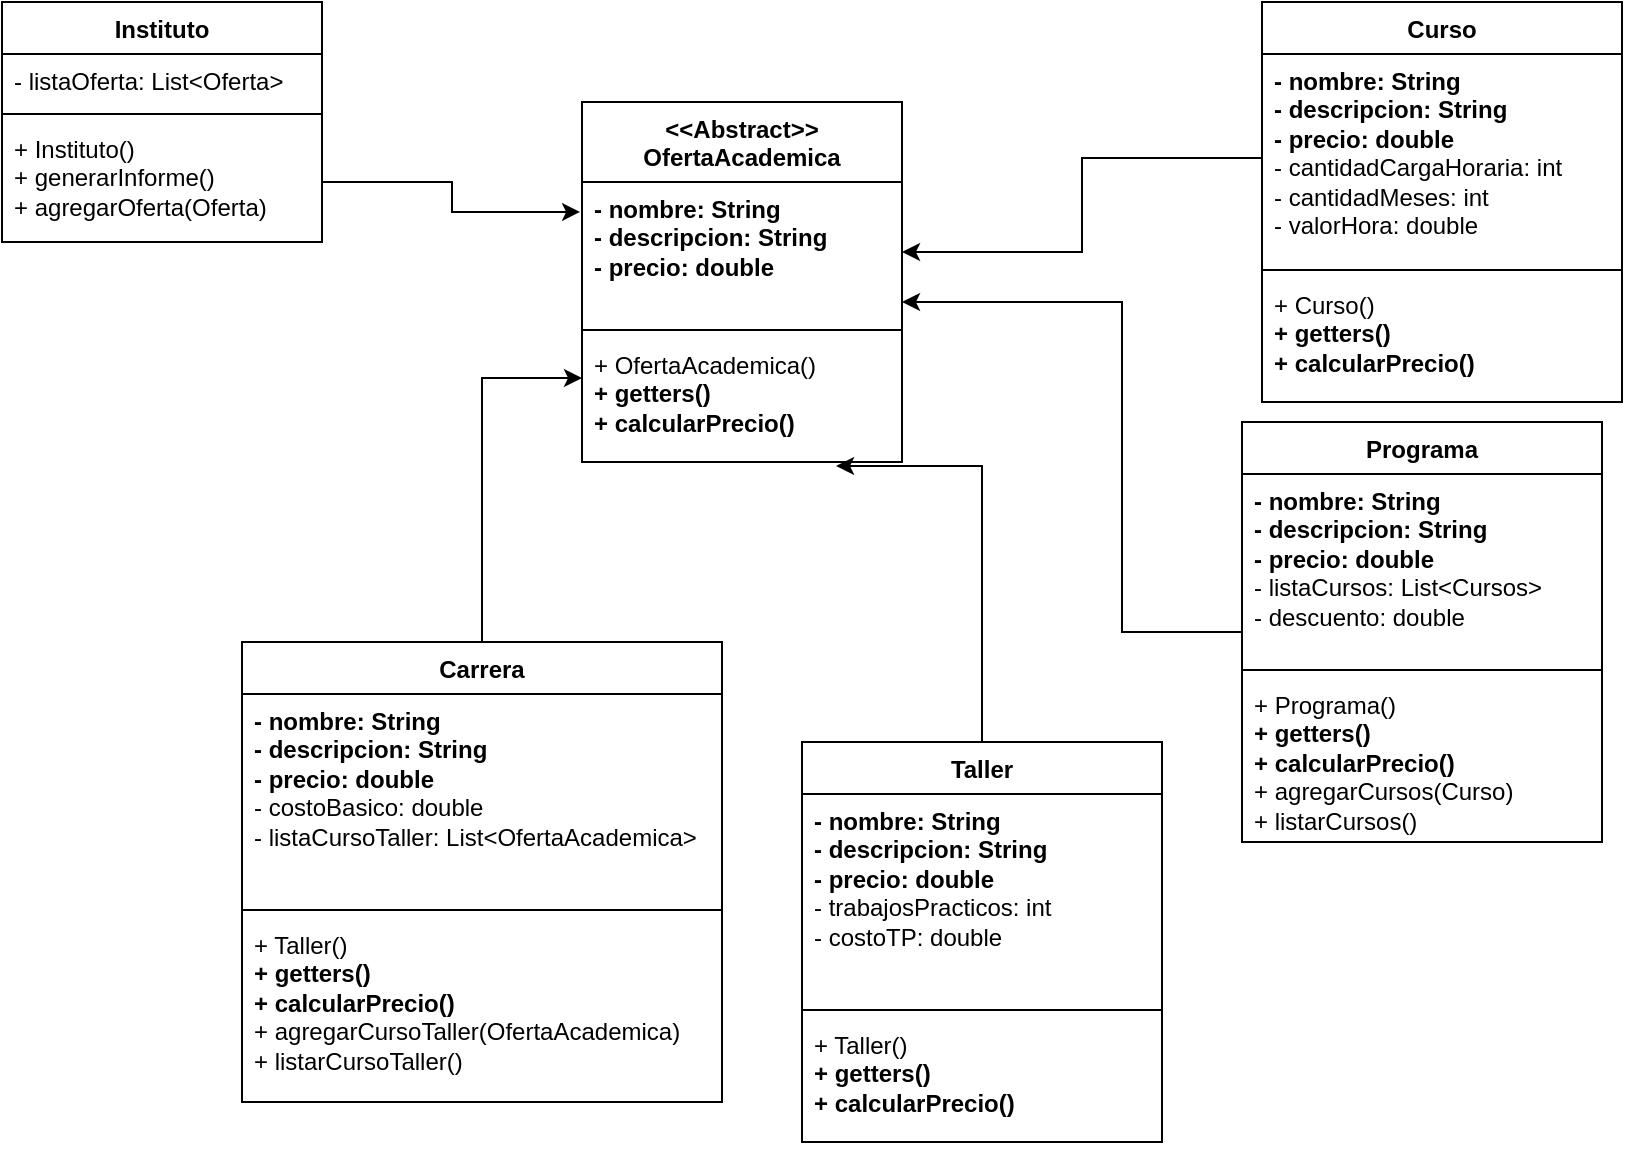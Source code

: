 <mxfile version="22.1.5" type="device">
  <diagram name="Page-1" id="Cy9goMQKKYnspFdInBqu">
    <mxGraphModel dx="1674" dy="779" grid="1" gridSize="10" guides="1" tooltips="1" connect="1" arrows="1" fold="1" page="1" pageScale="1" pageWidth="850" pageHeight="1100" math="0" shadow="0">
      <root>
        <mxCell id="0" />
        <mxCell id="1" parent="0" />
        <mxCell id="J_DjWisITVP8W53_KxlS-1" value="&amp;lt;&amp;lt;Abstract&amp;gt;&amp;gt;&lt;br&gt;OfertaAcademica" style="swimlane;fontStyle=1;align=center;verticalAlign=top;childLayout=stackLayout;horizontal=1;startSize=40;horizontalStack=0;resizeParent=1;resizeParentMax=0;resizeLast=0;collapsible=1;marginBottom=0;whiteSpace=wrap;html=1;" vertex="1" parent="1">
          <mxGeometry x="300" y="70" width="160" height="180" as="geometry" />
        </mxCell>
        <mxCell id="J_DjWisITVP8W53_KxlS-2" value="&lt;b&gt;- nombre: String&lt;br&gt;- descripcion: String&lt;br&gt;- precio: double&lt;/b&gt;" style="text;strokeColor=none;fillColor=none;align=left;verticalAlign=top;spacingLeft=4;spacingRight=4;overflow=hidden;rotatable=0;points=[[0,0.5],[1,0.5]];portConstraint=eastwest;whiteSpace=wrap;html=1;" vertex="1" parent="J_DjWisITVP8W53_KxlS-1">
          <mxGeometry y="40" width="160" height="70" as="geometry" />
        </mxCell>
        <mxCell id="J_DjWisITVP8W53_KxlS-3" value="" style="line;strokeWidth=1;fillColor=none;align=left;verticalAlign=middle;spacingTop=-1;spacingLeft=3;spacingRight=3;rotatable=0;labelPosition=right;points=[];portConstraint=eastwest;strokeColor=inherit;" vertex="1" parent="J_DjWisITVP8W53_KxlS-1">
          <mxGeometry y="110" width="160" height="8" as="geometry" />
        </mxCell>
        <mxCell id="J_DjWisITVP8W53_KxlS-4" value="+ OfertaAcademica()&lt;br&gt;&lt;b&gt;+ getters()&lt;br&gt;+ calcularPrecio()&lt;/b&gt;" style="text;strokeColor=none;fillColor=none;align=left;verticalAlign=top;spacingLeft=4;spacingRight=4;overflow=hidden;rotatable=0;points=[[0,0.5],[1,0.5]];portConstraint=eastwest;whiteSpace=wrap;html=1;" vertex="1" parent="J_DjWisITVP8W53_KxlS-1">
          <mxGeometry y="118" width="160" height="62" as="geometry" />
        </mxCell>
        <mxCell id="J_DjWisITVP8W53_KxlS-5" value="Curso" style="swimlane;fontStyle=1;align=center;verticalAlign=top;childLayout=stackLayout;horizontal=1;startSize=26;horizontalStack=0;resizeParent=1;resizeParentMax=0;resizeLast=0;collapsible=1;marginBottom=0;whiteSpace=wrap;html=1;" vertex="1" parent="1">
          <mxGeometry x="640" y="20" width="180" height="200" as="geometry" />
        </mxCell>
        <mxCell id="J_DjWisITVP8W53_KxlS-6" value="&lt;span style=&quot;border-color: var(--border-color);&quot;&gt;&lt;b&gt;- nombre: String&lt;/b&gt;&lt;br style=&quot;border-color: var(--border-color);&quot;&gt;&lt;b&gt;- descripcion: String&lt;/b&gt;&lt;br style=&quot;border-color: var(--border-color);&quot;&gt;&lt;b&gt;- precio: double&lt;/b&gt;&lt;br&gt;- cantidadCargaHoraria: int&lt;br&gt;- cantidadMeses: int&lt;br&gt;- valorHora: double&lt;br&gt;&lt;/span&gt;" style="text;strokeColor=none;fillColor=none;align=left;verticalAlign=top;spacingLeft=4;spacingRight=4;overflow=hidden;rotatable=0;points=[[0,0.5],[1,0.5]];portConstraint=eastwest;whiteSpace=wrap;html=1;" vertex="1" parent="J_DjWisITVP8W53_KxlS-5">
          <mxGeometry y="26" width="180" height="104" as="geometry" />
        </mxCell>
        <mxCell id="J_DjWisITVP8W53_KxlS-7" value="" style="line;strokeWidth=1;fillColor=none;align=left;verticalAlign=middle;spacingTop=-1;spacingLeft=3;spacingRight=3;rotatable=0;labelPosition=right;points=[];portConstraint=eastwest;strokeColor=inherit;" vertex="1" parent="J_DjWisITVP8W53_KxlS-5">
          <mxGeometry y="130" width="180" height="8" as="geometry" />
        </mxCell>
        <mxCell id="J_DjWisITVP8W53_KxlS-8" value="+ Curso()&lt;br style=&quot;border-color: var(--border-color);&quot;&gt;&lt;b style=&quot;border-color: var(--border-color);&quot;&gt;+ getters()&lt;br style=&quot;border-color: var(--border-color);&quot;&gt;+ calcularPrecio()&lt;/b&gt;" style="text;strokeColor=none;fillColor=none;align=left;verticalAlign=top;spacingLeft=4;spacingRight=4;overflow=hidden;rotatable=0;points=[[0,0.5],[1,0.5]];portConstraint=eastwest;whiteSpace=wrap;html=1;" vertex="1" parent="J_DjWisITVP8W53_KxlS-5">
          <mxGeometry y="138" width="180" height="62" as="geometry" />
        </mxCell>
        <mxCell id="J_DjWisITVP8W53_KxlS-9" value="Instituto" style="swimlane;fontStyle=1;align=center;verticalAlign=top;childLayout=stackLayout;horizontal=1;startSize=26;horizontalStack=0;resizeParent=1;resizeParentMax=0;resizeLast=0;collapsible=1;marginBottom=0;whiteSpace=wrap;html=1;" vertex="1" parent="1">
          <mxGeometry x="10" y="20" width="160" height="120" as="geometry" />
        </mxCell>
        <mxCell id="J_DjWisITVP8W53_KxlS-10" value="- listaOferta: List&amp;lt;Oferta&amp;gt;" style="text;strokeColor=none;fillColor=none;align=left;verticalAlign=top;spacingLeft=4;spacingRight=4;overflow=hidden;rotatable=0;points=[[0,0.5],[1,0.5]];portConstraint=eastwest;whiteSpace=wrap;html=1;" vertex="1" parent="J_DjWisITVP8W53_KxlS-9">
          <mxGeometry y="26" width="160" height="26" as="geometry" />
        </mxCell>
        <mxCell id="J_DjWisITVP8W53_KxlS-11" value="" style="line;strokeWidth=1;fillColor=none;align=left;verticalAlign=middle;spacingTop=-1;spacingLeft=3;spacingRight=3;rotatable=0;labelPosition=right;points=[];portConstraint=eastwest;strokeColor=inherit;" vertex="1" parent="J_DjWisITVP8W53_KxlS-9">
          <mxGeometry y="52" width="160" height="8" as="geometry" />
        </mxCell>
        <mxCell id="J_DjWisITVP8W53_KxlS-12" value="+ Instituto()&lt;br&gt;+ generarInforme()&lt;br&gt;+ agregarOferta(Oferta)&lt;br&gt;" style="text;strokeColor=none;fillColor=none;align=left;verticalAlign=top;spacingLeft=4;spacingRight=4;overflow=hidden;rotatable=0;points=[[0,0.5],[1,0.5]];portConstraint=eastwest;whiteSpace=wrap;html=1;" vertex="1" parent="J_DjWisITVP8W53_KxlS-9">
          <mxGeometry y="60" width="160" height="60" as="geometry" />
        </mxCell>
        <mxCell id="J_DjWisITVP8W53_KxlS-18" style="edgeStyle=orthogonalEdgeStyle;rounded=0;orthogonalLoop=1;jettySize=auto;html=1;entryX=1;entryY=0.5;entryDx=0;entryDy=0;" edge="1" parent="1" source="J_DjWisITVP8W53_KxlS-6" target="J_DjWisITVP8W53_KxlS-2">
          <mxGeometry relative="1" as="geometry" />
        </mxCell>
        <mxCell id="J_DjWisITVP8W53_KxlS-21" value="Programa" style="swimlane;fontStyle=1;align=center;verticalAlign=top;childLayout=stackLayout;horizontal=1;startSize=26;horizontalStack=0;resizeParent=1;resizeParentMax=0;resizeLast=0;collapsible=1;marginBottom=0;whiteSpace=wrap;html=1;" vertex="1" parent="1">
          <mxGeometry x="630" y="230" width="180" height="210" as="geometry" />
        </mxCell>
        <mxCell id="J_DjWisITVP8W53_KxlS-22" value="&lt;span style=&quot;border-color: var(--border-color);&quot;&gt;&lt;b&gt;- nombre: String&lt;/b&gt;&lt;br style=&quot;border-color: var(--border-color);&quot;&gt;&lt;b&gt;- descripcion: String&lt;/b&gt;&lt;br style=&quot;border-color: var(--border-color);&quot;&gt;&lt;b&gt;- precio: double&lt;/b&gt;&lt;br&gt;- listaCursos: List&amp;lt;Cursos&amp;gt;&lt;br&gt;- descuento: double&lt;br&gt;&lt;/span&gt;" style="text;strokeColor=none;fillColor=none;align=left;verticalAlign=top;spacingLeft=4;spacingRight=4;overflow=hidden;rotatable=0;points=[[0,0.5],[1,0.5]];portConstraint=eastwest;whiteSpace=wrap;html=1;" vertex="1" parent="J_DjWisITVP8W53_KxlS-21">
          <mxGeometry y="26" width="180" height="94" as="geometry" />
        </mxCell>
        <mxCell id="J_DjWisITVP8W53_KxlS-23" value="" style="line;strokeWidth=1;fillColor=none;align=left;verticalAlign=middle;spacingTop=-1;spacingLeft=3;spacingRight=3;rotatable=0;labelPosition=right;points=[];portConstraint=eastwest;strokeColor=inherit;" vertex="1" parent="J_DjWisITVP8W53_KxlS-21">
          <mxGeometry y="120" width="180" height="8" as="geometry" />
        </mxCell>
        <mxCell id="J_DjWisITVP8W53_KxlS-24" value="+ Programa()&lt;br style=&quot;border-color: var(--border-color);&quot;&gt;&lt;span style=&quot;border-color: var(--border-color);&quot;&gt;&lt;b&gt;+ getters()&lt;/b&gt;&lt;br style=&quot;border-color: var(--border-color);&quot;&gt;&lt;b&gt;+ calcularPrecio()&lt;/b&gt;&lt;br&gt;+ agregarCursos(Curso)&lt;br&gt;+ listarCursos()&lt;br&gt;&lt;/span&gt;" style="text;strokeColor=none;fillColor=none;align=left;verticalAlign=top;spacingLeft=4;spacingRight=4;overflow=hidden;rotatable=0;points=[[0,0.5],[1,0.5]];portConstraint=eastwest;whiteSpace=wrap;html=1;" vertex="1" parent="J_DjWisITVP8W53_KxlS-21">
          <mxGeometry y="128" width="180" height="82" as="geometry" />
        </mxCell>
        <mxCell id="J_DjWisITVP8W53_KxlS-25" style="edgeStyle=orthogonalEdgeStyle;rounded=0;orthogonalLoop=1;jettySize=auto;html=1;exitX=1;exitY=0.5;exitDx=0;exitDy=0;entryX=-0.006;entryY=0.214;entryDx=0;entryDy=0;entryPerimeter=0;" edge="1" parent="1" source="J_DjWisITVP8W53_KxlS-12" target="J_DjWisITVP8W53_KxlS-2">
          <mxGeometry relative="1" as="geometry" />
        </mxCell>
        <mxCell id="J_DjWisITVP8W53_KxlS-26" style="edgeStyle=orthogonalEdgeStyle;rounded=0;orthogonalLoop=1;jettySize=auto;html=1;entryX=1;entryY=0.857;entryDx=0;entryDy=0;entryPerimeter=0;" edge="1" parent="1" source="J_DjWisITVP8W53_KxlS-21" target="J_DjWisITVP8W53_KxlS-2">
          <mxGeometry relative="1" as="geometry">
            <Array as="points">
              <mxPoint x="570" y="335" />
              <mxPoint x="570" y="170" />
            </Array>
          </mxGeometry>
        </mxCell>
        <mxCell id="J_DjWisITVP8W53_KxlS-27" value="Taller" style="swimlane;fontStyle=1;align=center;verticalAlign=top;childLayout=stackLayout;horizontal=1;startSize=26;horizontalStack=0;resizeParent=1;resizeParentMax=0;resizeLast=0;collapsible=1;marginBottom=0;whiteSpace=wrap;html=1;" vertex="1" parent="1">
          <mxGeometry x="410" y="390" width="180" height="200" as="geometry" />
        </mxCell>
        <mxCell id="J_DjWisITVP8W53_KxlS-28" value="&lt;span style=&quot;border-color: var(--border-color);&quot;&gt;&lt;b&gt;- nombre: String&lt;/b&gt;&lt;br style=&quot;border-color: var(--border-color);&quot;&gt;&lt;b&gt;- descripcion: String&lt;/b&gt;&lt;br style=&quot;border-color: var(--border-color);&quot;&gt;&lt;b&gt;- precio: double&lt;/b&gt;&lt;br&gt;- trabajosPracticos: int&lt;br&gt;- costoTP: double&lt;br&gt;&lt;/span&gt;" style="text;strokeColor=none;fillColor=none;align=left;verticalAlign=top;spacingLeft=4;spacingRight=4;overflow=hidden;rotatable=0;points=[[0,0.5],[1,0.5]];portConstraint=eastwest;whiteSpace=wrap;html=1;" vertex="1" parent="J_DjWisITVP8W53_KxlS-27">
          <mxGeometry y="26" width="180" height="104" as="geometry" />
        </mxCell>
        <mxCell id="J_DjWisITVP8W53_KxlS-29" value="" style="line;strokeWidth=1;fillColor=none;align=left;verticalAlign=middle;spacingTop=-1;spacingLeft=3;spacingRight=3;rotatable=0;labelPosition=right;points=[];portConstraint=eastwest;strokeColor=inherit;" vertex="1" parent="J_DjWisITVP8W53_KxlS-27">
          <mxGeometry y="130" width="180" height="8" as="geometry" />
        </mxCell>
        <mxCell id="J_DjWisITVP8W53_KxlS-30" value="+ Taller()&lt;br style=&quot;border-color: var(--border-color);&quot;&gt;&lt;b style=&quot;border-color: var(--border-color);&quot;&gt;+ getters()&lt;br style=&quot;border-color: var(--border-color);&quot;&gt;+ calcularPrecio()&lt;/b&gt;" style="text;strokeColor=none;fillColor=none;align=left;verticalAlign=top;spacingLeft=4;spacingRight=4;overflow=hidden;rotatable=0;points=[[0,0.5],[1,0.5]];portConstraint=eastwest;whiteSpace=wrap;html=1;" vertex="1" parent="J_DjWisITVP8W53_KxlS-27">
          <mxGeometry y="138" width="180" height="62" as="geometry" />
        </mxCell>
        <mxCell id="J_DjWisITVP8W53_KxlS-31" style="edgeStyle=orthogonalEdgeStyle;rounded=0;orthogonalLoop=1;jettySize=auto;html=1;exitX=0.5;exitY=0;exitDx=0;exitDy=0;entryX=0.794;entryY=1.032;entryDx=0;entryDy=0;entryPerimeter=0;" edge="1" parent="1" source="J_DjWisITVP8W53_KxlS-27" target="J_DjWisITVP8W53_KxlS-4">
          <mxGeometry relative="1" as="geometry" />
        </mxCell>
        <mxCell id="J_DjWisITVP8W53_KxlS-32" value="Carrera" style="swimlane;fontStyle=1;align=center;verticalAlign=top;childLayout=stackLayout;horizontal=1;startSize=26;horizontalStack=0;resizeParent=1;resizeParentMax=0;resizeLast=0;collapsible=1;marginBottom=0;whiteSpace=wrap;html=1;" vertex="1" parent="1">
          <mxGeometry x="130" y="340" width="240" height="230" as="geometry" />
        </mxCell>
        <mxCell id="J_DjWisITVP8W53_KxlS-33" value="&lt;span style=&quot;border-color: var(--border-color);&quot;&gt;&lt;b&gt;- nombre: String&lt;/b&gt;&lt;br style=&quot;border-color: var(--border-color);&quot;&gt;&lt;b&gt;- descripcion: String&lt;/b&gt;&lt;br style=&quot;border-color: var(--border-color);&quot;&gt;&lt;b&gt;- precio: double&lt;/b&gt;&lt;br&gt;- costoBasico: double&lt;br&gt;- listaCursoTaller: List&amp;lt;OfertaAcademica&amp;gt;&lt;br&gt;&lt;/span&gt;" style="text;strokeColor=none;fillColor=none;align=left;verticalAlign=top;spacingLeft=4;spacingRight=4;overflow=hidden;rotatable=0;points=[[0,0.5],[1,0.5]];portConstraint=eastwest;whiteSpace=wrap;html=1;" vertex="1" parent="J_DjWisITVP8W53_KxlS-32">
          <mxGeometry y="26" width="240" height="104" as="geometry" />
        </mxCell>
        <mxCell id="J_DjWisITVP8W53_KxlS-34" value="" style="line;strokeWidth=1;fillColor=none;align=left;verticalAlign=middle;spacingTop=-1;spacingLeft=3;spacingRight=3;rotatable=0;labelPosition=right;points=[];portConstraint=eastwest;strokeColor=inherit;" vertex="1" parent="J_DjWisITVP8W53_KxlS-32">
          <mxGeometry y="130" width="240" height="8" as="geometry" />
        </mxCell>
        <mxCell id="J_DjWisITVP8W53_KxlS-35" value="+ Taller()&lt;br style=&quot;border-color: var(--border-color);&quot;&gt;&lt;span style=&quot;border-color: var(--border-color);&quot;&gt;&lt;b&gt;+ getters()&lt;/b&gt;&lt;br style=&quot;border-color: var(--border-color);&quot;&gt;&lt;b&gt;+ calcularPrecio()&lt;/b&gt;&lt;br&gt;+ agregarCursoTaller(OfertaAcademica)&lt;br&gt;+ listarCursoTaller()&lt;br&gt;&lt;/span&gt;" style="text;strokeColor=none;fillColor=none;align=left;verticalAlign=top;spacingLeft=4;spacingRight=4;overflow=hidden;rotatable=0;points=[[0,0.5],[1,0.5]];portConstraint=eastwest;whiteSpace=wrap;html=1;" vertex="1" parent="J_DjWisITVP8W53_KxlS-32">
          <mxGeometry y="138" width="240" height="92" as="geometry" />
        </mxCell>
        <mxCell id="J_DjWisITVP8W53_KxlS-36" style="edgeStyle=orthogonalEdgeStyle;rounded=0;orthogonalLoop=1;jettySize=auto;html=1;exitX=0.5;exitY=0;exitDx=0;exitDy=0;entryX=0;entryY=0.323;entryDx=0;entryDy=0;entryPerimeter=0;" edge="1" parent="1" source="J_DjWisITVP8W53_KxlS-32" target="J_DjWisITVP8W53_KxlS-4">
          <mxGeometry relative="1" as="geometry" />
        </mxCell>
      </root>
    </mxGraphModel>
  </diagram>
</mxfile>
